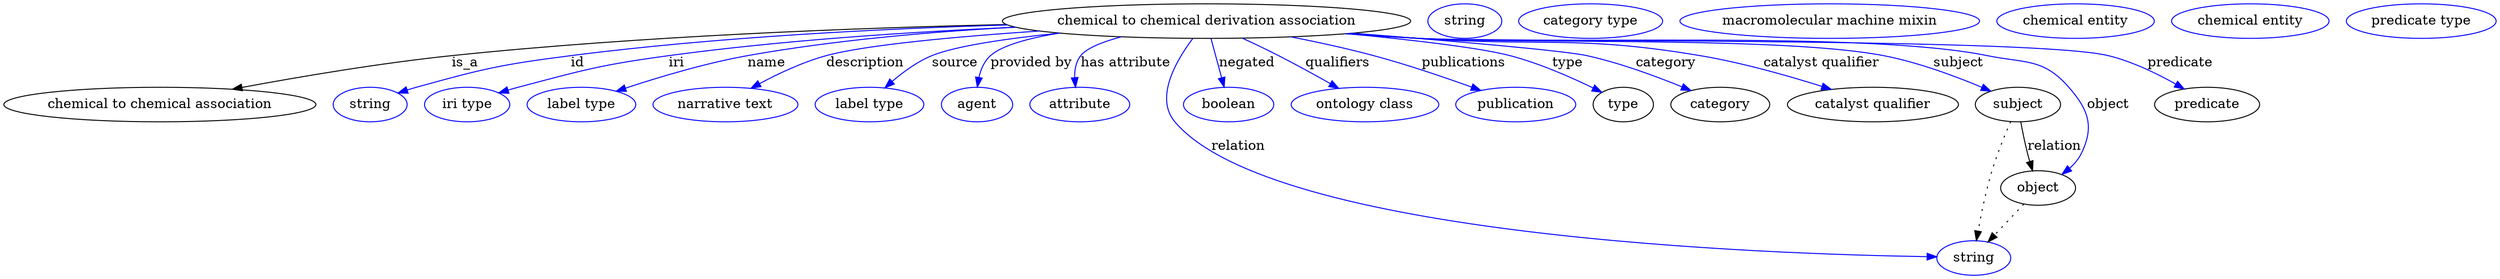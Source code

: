 digraph {
	graph [bb="0,0,2595.5,283"];
	node [label="\N"];
	"chemical to chemical derivation association"	[height=0.5,
		label="chemical to chemical derivation association",
		pos="1252.5,265",
		width=5.9036];
	"chemical to chemical association"	[height=0.5,
		pos="162.49,178",
		width=4.5135];
	"chemical to chemical derivation association" -> "chemical to chemical association"	[label=is_a,
		lp="480.49,221.5",
		pos="e,238.05,193.99 1043.9,261.43 885.2,257.86 661.61,249.32 466.49,229 392.28,221.27 308.69,207.12 247.97,195.84"];
	id	[color=blue,
		height=0.5,
		label=string,
		pos="381.49,178",
		width=1.0652];
	"chemical to chemical derivation association" -> id	[color=blue,
		label=id,
		lp="597.49,221.5",
		pos="e,410.47,189.99 1045.3,260.98 914.42,257.12 742.03,248.43 590.49,229 518.04,219.71 499.86,215.57 429.49,196 426.38,195.14 423.18,\
194.17 419.98,193.15",
		style=solid];
	iri	[color=blue,
		height=0.5,
		label="iri type",
		pos="482.49,178",
		width=1.2277];
	"chemical to chemical derivation association" -> iri	[color=blue,
		label=iri,
		lp="700.49,221.5",
		pos="e,515.41,190.14 1053.9,258.58 946.49,253.9 811.82,245.18 692.49,229 621.83,219.42 604.41,214.25 535.49,196 532.11,195.11 528.64,\
194.13 525.16,193.11",
		style=solid];
	name	[color=blue,
		height=0.5,
		label="label type",
		pos="601.49,178",
		width=1.5707];
	"chemical to chemical derivation association" -> name	[color=blue,
		label=name,
		lp="794.49,221.5",
		pos="e,637.75,191.88 1053.4,258.69 967.11,254.01 865.3,245.26 774.49,229 730.65,221.15 682.04,206.56 647.53,195.15",
		style=solid];
	description	[color=blue,
		height=0.5,
		label="narrative text",
		pos="751.49,178",
		width=2.0943];
	"chemical to chemical derivation association" -> description	[color=blue,
		label=description,
		lp="896.99,221.5",
		pos="e,778.09,194.94 1078.1,254.66 991.97,248.82 897.77,240.26 856.49,229 832.27,222.4 806.81,210.41 787.03,199.84",
		style=solid];
	source	[color=blue,
		height=0.5,
		label="label type",
		pos="901.49,178",
		width=1.5707];
	"chemical to chemical derivation association" -> source	[color=blue,
		label=source,
		lp="990.49,221.5",
		pos="e,917.55,195.36 1099.4,252.5 1045,246.89 991.19,239.12 966.49,229 951.29,222.77 936.58,212 925.02,202.05",
		style=solid];
	"provided by"	[color=blue,
		height=0.5,
		label=agent,
		pos="1013.5,178",
		width=1.0291];
	"chemical to chemical derivation association" -> "provided by"	[color=blue,
		label="provided by",
		lp="1070,221.5",
		pos="e,1013.8,196.29 1099.3,252.48 1067.4,247.31 1039.7,239.83 1027.5,229 1021,223.21 1017.4,214.67 1015.4,206.27",
		style=solid];
	"has attribute"	[color=blue,
		height=0.5,
		label=attribute,
		pos="1120.5,178",
		width=1.4443];
	"chemical to chemical derivation association" -> "has attribute"	[color=blue,
		label="has attribute",
		lp="1168.5,221.5",
		pos="e,1116.1,196.01 1163.5,248.55 1144.2,243.38 1127.7,236.87 1121.5,229 1116.5,222.63 1115,214.28 1115.1,206.23",
		style=solid];
	relation	[color=blue,
		height=0.5,
		label=string,
		pos="2049.5,18",
		width=1.0652];
	"chemical to chemical derivation association" -> relation	[color=blue,
		label=relation,
		lp="1285.5,134.5",
		pos="e,2011,19.293 1238.2,246.96 1221.4,224.63 1198.1,185.33 1219.5,160 1321,39.8 1838.7,22.05 2000.9,19.444",
		style=solid];
	negated	[color=blue,
		height=0.5,
		label=boolean,
		pos="1275.5,178",
		width=1.2999];
	"chemical to chemical derivation association" -> negated	[color=blue,
		label=negated,
		lp="1294.5,221.5",
		pos="e,1270.8,196.18 1257.1,246.8 1260.3,235.05 1264.6,219.24 1268.2,205.84",
		style=solid];
	qualifiers	[color=blue,
		height=0.5,
		label="ontology class",
		pos="1416.5,178",
		width=2.1304];
	"chemical to chemical derivation association" -> qualifiers	[color=blue,
		label=qualifiers,
		lp="1389,221.5",
		pos="e,1389.5,194.85 1290.1,247.1 1302.2,241.53 1315.5,235.17 1327.5,229 1345.1,219.93 1364.4,209.23 1380.5,200.05",
		style=solid];
	publications	[color=blue,
		height=0.5,
		label=publication,
		pos="1573.5,178",
		width=1.7332];
	"chemical to chemical derivation association" -> publications	[color=blue,
		label=publications,
		lp="1520.5,221.5",
		pos="e,1537.3,192.76 1340.6,248.57 1368.3,243.11 1398.8,236.46 1426.5,229 1460.8,219.75 1498.8,206.75 1527.6,196.33",
		style=solid];
	type	[height=0.5,
		pos="1685.5,178",
		width=0.86659];
	"chemical to chemical derivation association" -> type	[color=blue,
		label=type,
		lp="1627.5,221.5",
		pos="e,1663.3,190.81 1399,251.91 1465.6,245.57 1536.6,237.39 1568.5,229 1598.7,221.05 1631.3,206.61 1654.3,195.29",
		style=solid];
	category	[height=0.5,
		pos="1786.5,178",
		width=1.4263];
	"chemical to chemical derivation association" -> category	[color=blue,
		label=category,
		lp="1730,221.5",
		pos="e,1756,192.55 1404.6,252.4 1505.5,244.38 1623.7,234.24 1647.5,229 1681.9,221.42 1719.4,207.59 1746.7,196.39",
		style=solid];
	"catalyst qualifier"	[height=0.5,
		pos="1944.5,178",
		width=2.4734];
	"chemical to chemical derivation association" -> "catalyst qualifier"	[color=blue,
		label="catalyst qualifier",
		lp="1891,221.5",
		pos="e,1901.3,193.83 1402.3,252.22 1426.5,250.42 1451.2,248.61 1474.5,247 1603.8,238.05 1637.7,250.55 1765.5,229 1808.7,221.72 1856.4,\
208.1 1891.7,196.91",
		style=solid];
	subject	[height=0.5,
		pos="2095.5,178",
		width=1.2277];
	"chemical to chemical derivation association" -> subject	[color=blue,
		label=subject,
		lp="2033.5,221.5",
		pos="e,2067.2,191.98 1399.3,251.94 1424.4,250.12 1450.2,248.39 1474.5,247 1581.3,240.92 1850.5,249.22 1955.5,229 1991.3,222.1 2030.2,\
207.58 2057.9,195.96",
		style=solid];
	object	[height=0.5,
		pos="2116.5,91",
		width=1.0832];
	"chemical to chemical derivation association" -> object	[color=blue,
		label=object,
		lp="2189.5,178",
		pos="e,2141.4,105.25 1398.1,251.89 1423.6,250.05 1449.8,248.32 1474.5,247 1605.2,240 1935.2,255.07 2063.5,229 2103.2,220.93 2121.8,226.51 \
2148.5,196 2169,172.51 2175.2,155.03 2161.5,127 2158.6,121.17 2154.3,116.02 2149.4,111.6",
		style=solid];
	predicate	[height=0.5,
		pos="2292.5,178",
		width=1.5165];
	"chemical to chemical derivation association" -> predicate	[color=blue,
		label=predicate,
		lp="2264.5,221.5",
		pos="e,2268.6,194.24 1397.5,251.82 1423.1,249.97 1449.6,248.27 1474.5,247 1553.9,242.96 2112.3,247.78 2189.5,229 2214.3,222.96 2240.2,\
210.36 2259.8,199.33",
		style=solid];
	association_type	[color=blue,
		height=0.5,
		label=string,
		pos="1521.5,265",
		width=1.0652];
	association_category	[color=blue,
		height=0.5,
		label="category type",
		pos="1652.5,265",
		width=2.0762];
	"chemical to chemical derivation association_catalyst qualifier"	[color=blue,
		height=0.5,
		label="macromolecular machine mixin",
		pos="1901.5,265",
		width=4.3329];
	subject -> relation	[pos="e,2052.2,36.136 2087.9,160.24 2082,146.64 2073.9,126.88 2068.5,109 2062.2,88.265 2057.3,64.241 2054,46.231",
		style=dotted];
	subject -> object	[label=relation,
		lp="2133.5,134.5",
		pos="e,2110.7,108.98 2098.5,159.77 2100.2,150.09 2102.7,137.8 2105.5,127 2106.2,124.32 2106.9,121.53 2107.8,118.76"];
	"chemical to chemical derivation association_subject"	[color=blue,
		height=0.5,
		label="chemical entity",
		pos="2157.5,265",
		width=2.2748];
	object -> relation	[pos="e,2064.3,34.713 2101.6,74.243 2092.7,64.775 2081.2,52.56 2071.2,42.024",
		style=dotted];
	"chemical to chemical derivation association_object"	[color=blue,
		height=0.5,
		label="chemical entity",
		pos="2339.5,265",
		width=2.2748];
	"chemical to chemical derivation association_predicate"	[color=blue,
		height=0.5,
		label="predicate type",
		pos="2517.5,265",
		width=2.1665];
}
